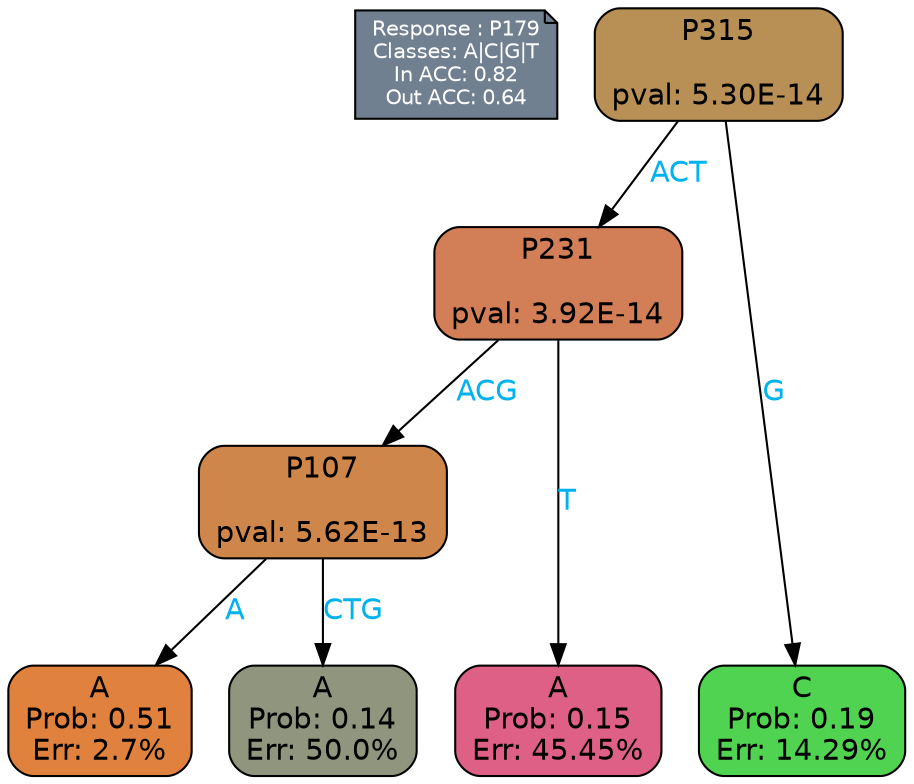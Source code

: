 digraph Tree {
node [shape=box, style="filled, rounded", color="black", fontname=helvetica] ;
graph [ranksep=equally, splines=polylines, bgcolor=transparent, dpi=600] ;
edge [fontname=helvetica] ;
LEGEND [label="Response : P179
Classes: A|C|G|T
In ACC: 0.82
Out ACC: 0.64
",shape=note,align=left,style=filled,fillcolor="slategray",fontcolor="white",fontsize=10];1 [label="P315

pval: 5.30E-14", fillcolor="#b88f55"] ;
2 [label="P231

pval: 3.92E-14", fillcolor="#d27e56"] ;
3 [label="P107

pval: 5.62E-13", fillcolor="#cf864b"] ;
4 [label="A
Prob: 0.51
Err: 2.7%", fillcolor="#e0813d"] ;
5 [label="A
Prob: 0.14
Err: 50.0%", fillcolor="#90967d"] ;
6 [label="A
Prob: 0.15
Err: 45.45%", fillcolor="#de6087"] ;
7 [label="C
Prob: 0.19
Err: 14.29%", fillcolor="#50d351"] ;
1 -> 2 [label="ACT",fontcolor=deepskyblue2] ;
1 -> 7 [label="G",fontcolor=deepskyblue2] ;
2 -> 3 [label="ACG",fontcolor=deepskyblue2] ;
2 -> 6 [label="T",fontcolor=deepskyblue2] ;
3 -> 4 [label="A",fontcolor=deepskyblue2] ;
3 -> 5 [label="CTG",fontcolor=deepskyblue2] ;
{rank = same; 4;5;6;7;}{rank = same; LEGEND;1;}}